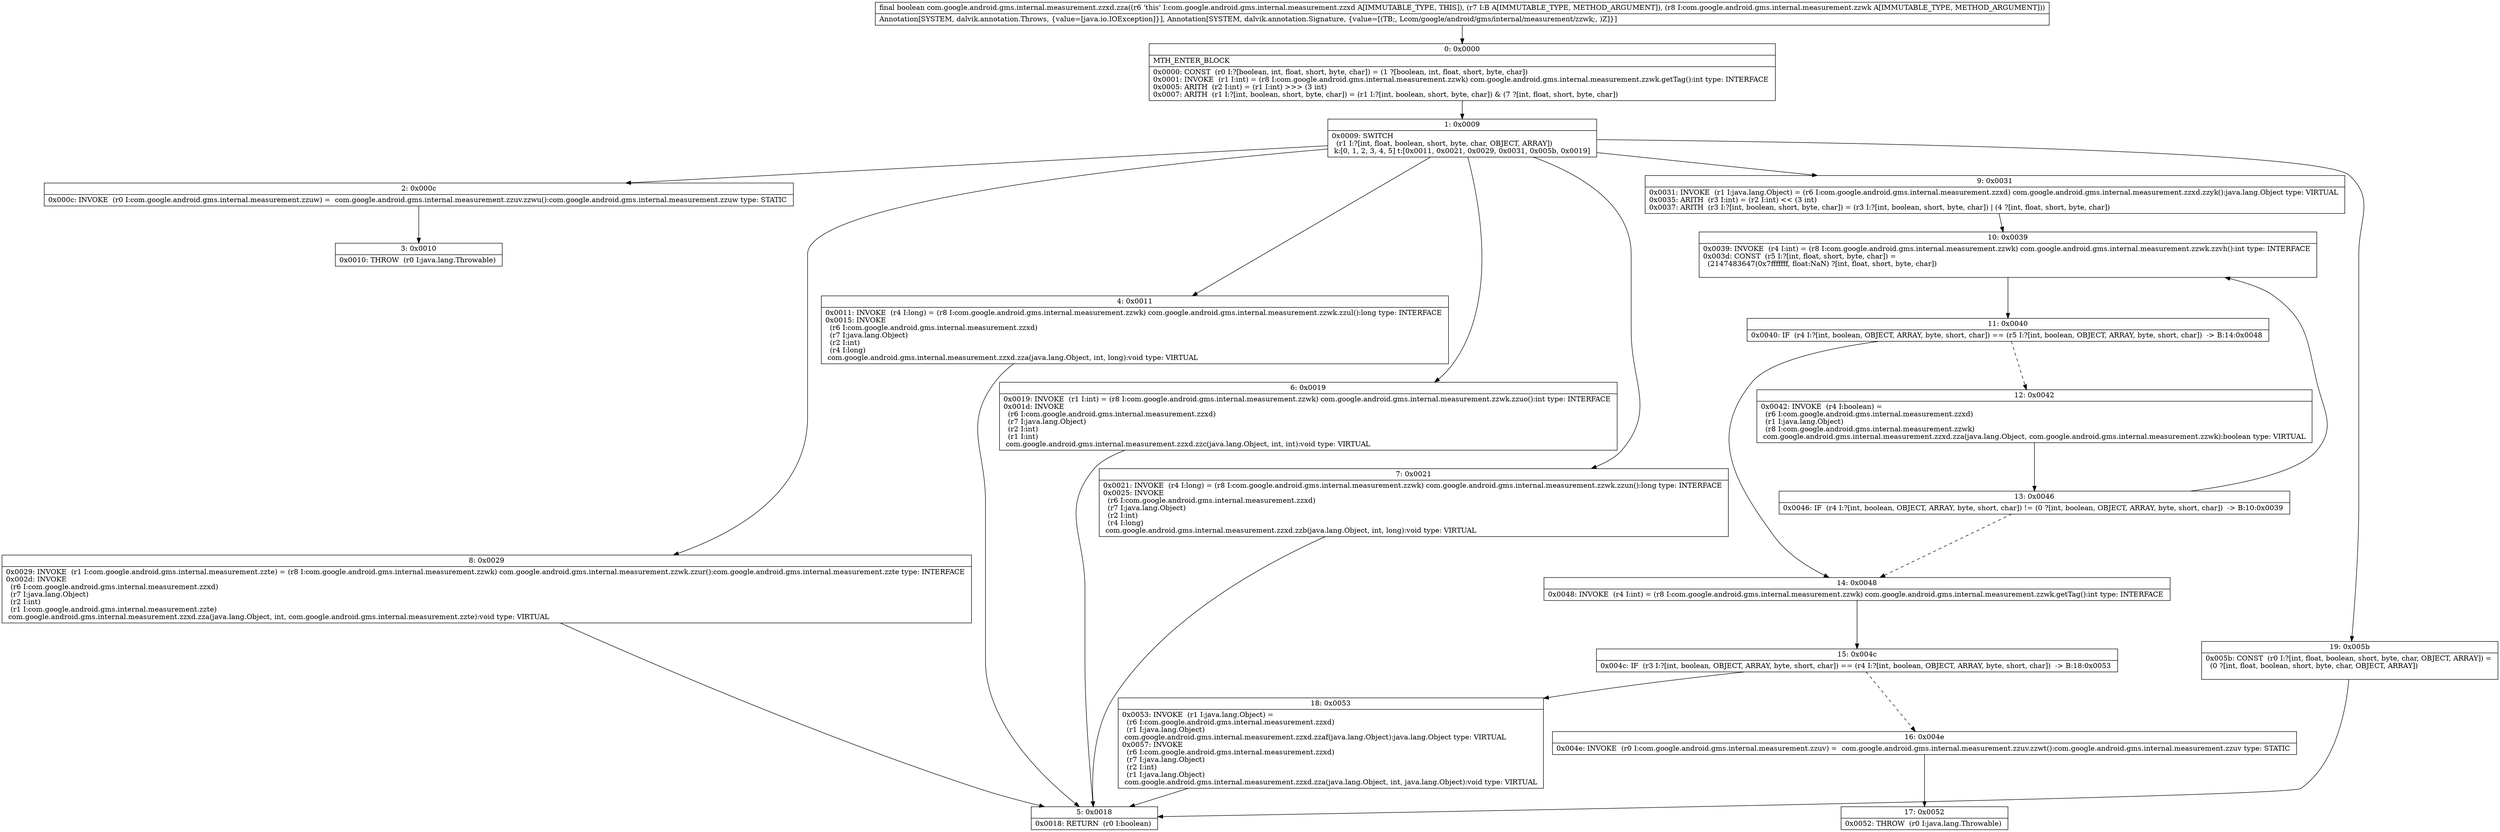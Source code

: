 digraph "CFG forcom.google.android.gms.internal.measurement.zzxd.zza(Ljava\/lang\/Object;Lcom\/google\/android\/gms\/internal\/measurement\/zzwk;)Z" {
Node_0 [shape=record,label="{0\:\ 0x0000|MTH_ENTER_BLOCK\l|0x0000: CONST  (r0 I:?[boolean, int, float, short, byte, char]) = (1 ?[boolean, int, float, short, byte, char]) \l0x0001: INVOKE  (r1 I:int) = (r8 I:com.google.android.gms.internal.measurement.zzwk) com.google.android.gms.internal.measurement.zzwk.getTag():int type: INTERFACE \l0x0005: ARITH  (r2 I:int) = (r1 I:int) \>\>\> (3 int) \l0x0007: ARITH  (r1 I:?[int, boolean, short, byte, char]) = (r1 I:?[int, boolean, short, byte, char]) & (7 ?[int, float, short, byte, char]) \l}"];
Node_1 [shape=record,label="{1\:\ 0x0009|0x0009: SWITCH  \l  (r1 I:?[int, float, boolean, short, byte, char, OBJECT, ARRAY])\l k:[0, 1, 2, 3, 4, 5] t:[0x0011, 0x0021, 0x0029, 0x0031, 0x005b, 0x0019] \l}"];
Node_2 [shape=record,label="{2\:\ 0x000c|0x000c: INVOKE  (r0 I:com.google.android.gms.internal.measurement.zzuw) =  com.google.android.gms.internal.measurement.zzuv.zzwu():com.google.android.gms.internal.measurement.zzuw type: STATIC \l}"];
Node_3 [shape=record,label="{3\:\ 0x0010|0x0010: THROW  (r0 I:java.lang.Throwable) \l}"];
Node_4 [shape=record,label="{4\:\ 0x0011|0x0011: INVOKE  (r4 I:long) = (r8 I:com.google.android.gms.internal.measurement.zzwk) com.google.android.gms.internal.measurement.zzwk.zzul():long type: INTERFACE \l0x0015: INVOKE  \l  (r6 I:com.google.android.gms.internal.measurement.zzxd)\l  (r7 I:java.lang.Object)\l  (r2 I:int)\l  (r4 I:long)\l com.google.android.gms.internal.measurement.zzxd.zza(java.lang.Object, int, long):void type: VIRTUAL \l}"];
Node_5 [shape=record,label="{5\:\ 0x0018|0x0018: RETURN  (r0 I:boolean) \l}"];
Node_6 [shape=record,label="{6\:\ 0x0019|0x0019: INVOKE  (r1 I:int) = (r8 I:com.google.android.gms.internal.measurement.zzwk) com.google.android.gms.internal.measurement.zzwk.zzuo():int type: INTERFACE \l0x001d: INVOKE  \l  (r6 I:com.google.android.gms.internal.measurement.zzxd)\l  (r7 I:java.lang.Object)\l  (r2 I:int)\l  (r1 I:int)\l com.google.android.gms.internal.measurement.zzxd.zzc(java.lang.Object, int, int):void type: VIRTUAL \l}"];
Node_7 [shape=record,label="{7\:\ 0x0021|0x0021: INVOKE  (r4 I:long) = (r8 I:com.google.android.gms.internal.measurement.zzwk) com.google.android.gms.internal.measurement.zzwk.zzun():long type: INTERFACE \l0x0025: INVOKE  \l  (r6 I:com.google.android.gms.internal.measurement.zzxd)\l  (r7 I:java.lang.Object)\l  (r2 I:int)\l  (r4 I:long)\l com.google.android.gms.internal.measurement.zzxd.zzb(java.lang.Object, int, long):void type: VIRTUAL \l}"];
Node_8 [shape=record,label="{8\:\ 0x0029|0x0029: INVOKE  (r1 I:com.google.android.gms.internal.measurement.zzte) = (r8 I:com.google.android.gms.internal.measurement.zzwk) com.google.android.gms.internal.measurement.zzwk.zzur():com.google.android.gms.internal.measurement.zzte type: INTERFACE \l0x002d: INVOKE  \l  (r6 I:com.google.android.gms.internal.measurement.zzxd)\l  (r7 I:java.lang.Object)\l  (r2 I:int)\l  (r1 I:com.google.android.gms.internal.measurement.zzte)\l com.google.android.gms.internal.measurement.zzxd.zza(java.lang.Object, int, com.google.android.gms.internal.measurement.zzte):void type: VIRTUAL \l}"];
Node_9 [shape=record,label="{9\:\ 0x0031|0x0031: INVOKE  (r1 I:java.lang.Object) = (r6 I:com.google.android.gms.internal.measurement.zzxd) com.google.android.gms.internal.measurement.zzxd.zzyk():java.lang.Object type: VIRTUAL \l0x0035: ARITH  (r3 I:int) = (r2 I:int) \<\< (3 int) \l0x0037: ARITH  (r3 I:?[int, boolean, short, byte, char]) = (r3 I:?[int, boolean, short, byte, char]) \| (4 ?[int, float, short, byte, char]) \l}"];
Node_10 [shape=record,label="{10\:\ 0x0039|0x0039: INVOKE  (r4 I:int) = (r8 I:com.google.android.gms.internal.measurement.zzwk) com.google.android.gms.internal.measurement.zzwk.zzvh():int type: INTERFACE \l0x003d: CONST  (r5 I:?[int, float, short, byte, char]) = \l  (2147483647(0x7fffffff, float:NaN) ?[int, float, short, byte, char])\l \l}"];
Node_11 [shape=record,label="{11\:\ 0x0040|0x0040: IF  (r4 I:?[int, boolean, OBJECT, ARRAY, byte, short, char]) == (r5 I:?[int, boolean, OBJECT, ARRAY, byte, short, char])  \-\> B:14:0x0048 \l}"];
Node_12 [shape=record,label="{12\:\ 0x0042|0x0042: INVOKE  (r4 I:boolean) = \l  (r6 I:com.google.android.gms.internal.measurement.zzxd)\l  (r1 I:java.lang.Object)\l  (r8 I:com.google.android.gms.internal.measurement.zzwk)\l com.google.android.gms.internal.measurement.zzxd.zza(java.lang.Object, com.google.android.gms.internal.measurement.zzwk):boolean type: VIRTUAL \l}"];
Node_13 [shape=record,label="{13\:\ 0x0046|0x0046: IF  (r4 I:?[int, boolean, OBJECT, ARRAY, byte, short, char]) != (0 ?[int, boolean, OBJECT, ARRAY, byte, short, char])  \-\> B:10:0x0039 \l}"];
Node_14 [shape=record,label="{14\:\ 0x0048|0x0048: INVOKE  (r4 I:int) = (r8 I:com.google.android.gms.internal.measurement.zzwk) com.google.android.gms.internal.measurement.zzwk.getTag():int type: INTERFACE \l}"];
Node_15 [shape=record,label="{15\:\ 0x004c|0x004c: IF  (r3 I:?[int, boolean, OBJECT, ARRAY, byte, short, char]) == (r4 I:?[int, boolean, OBJECT, ARRAY, byte, short, char])  \-\> B:18:0x0053 \l}"];
Node_16 [shape=record,label="{16\:\ 0x004e|0x004e: INVOKE  (r0 I:com.google.android.gms.internal.measurement.zzuv) =  com.google.android.gms.internal.measurement.zzuv.zzwt():com.google.android.gms.internal.measurement.zzuv type: STATIC \l}"];
Node_17 [shape=record,label="{17\:\ 0x0052|0x0052: THROW  (r0 I:java.lang.Throwable) \l}"];
Node_18 [shape=record,label="{18\:\ 0x0053|0x0053: INVOKE  (r1 I:java.lang.Object) = \l  (r6 I:com.google.android.gms.internal.measurement.zzxd)\l  (r1 I:java.lang.Object)\l com.google.android.gms.internal.measurement.zzxd.zzaf(java.lang.Object):java.lang.Object type: VIRTUAL \l0x0057: INVOKE  \l  (r6 I:com.google.android.gms.internal.measurement.zzxd)\l  (r7 I:java.lang.Object)\l  (r2 I:int)\l  (r1 I:java.lang.Object)\l com.google.android.gms.internal.measurement.zzxd.zza(java.lang.Object, int, java.lang.Object):void type: VIRTUAL \l}"];
Node_19 [shape=record,label="{19\:\ 0x005b|0x005b: CONST  (r0 I:?[int, float, boolean, short, byte, char, OBJECT, ARRAY]) = \l  (0 ?[int, float, boolean, short, byte, char, OBJECT, ARRAY])\l \l}"];
MethodNode[shape=record,label="{final boolean com.google.android.gms.internal.measurement.zzxd.zza((r6 'this' I:com.google.android.gms.internal.measurement.zzxd A[IMMUTABLE_TYPE, THIS]), (r7 I:B A[IMMUTABLE_TYPE, METHOD_ARGUMENT]), (r8 I:com.google.android.gms.internal.measurement.zzwk A[IMMUTABLE_TYPE, METHOD_ARGUMENT]))  | Annotation[SYSTEM, dalvik.annotation.Throws, \{value=[java.io.IOException]\}], Annotation[SYSTEM, dalvik.annotation.Signature, \{value=[(TB;, Lcom\/google\/android\/gms\/internal\/measurement\/zzwk;, )Z]\}]\l}"];
MethodNode -> Node_0;
Node_0 -> Node_1;
Node_1 -> Node_2;
Node_1 -> Node_4;
Node_1 -> Node_6;
Node_1 -> Node_7;
Node_1 -> Node_8;
Node_1 -> Node_9;
Node_1 -> Node_19;
Node_2 -> Node_3;
Node_4 -> Node_5;
Node_6 -> Node_5;
Node_7 -> Node_5;
Node_8 -> Node_5;
Node_9 -> Node_10;
Node_10 -> Node_11;
Node_11 -> Node_12[style=dashed];
Node_11 -> Node_14;
Node_12 -> Node_13;
Node_13 -> Node_10;
Node_13 -> Node_14[style=dashed];
Node_14 -> Node_15;
Node_15 -> Node_16[style=dashed];
Node_15 -> Node_18;
Node_16 -> Node_17;
Node_18 -> Node_5;
Node_19 -> Node_5;
}

